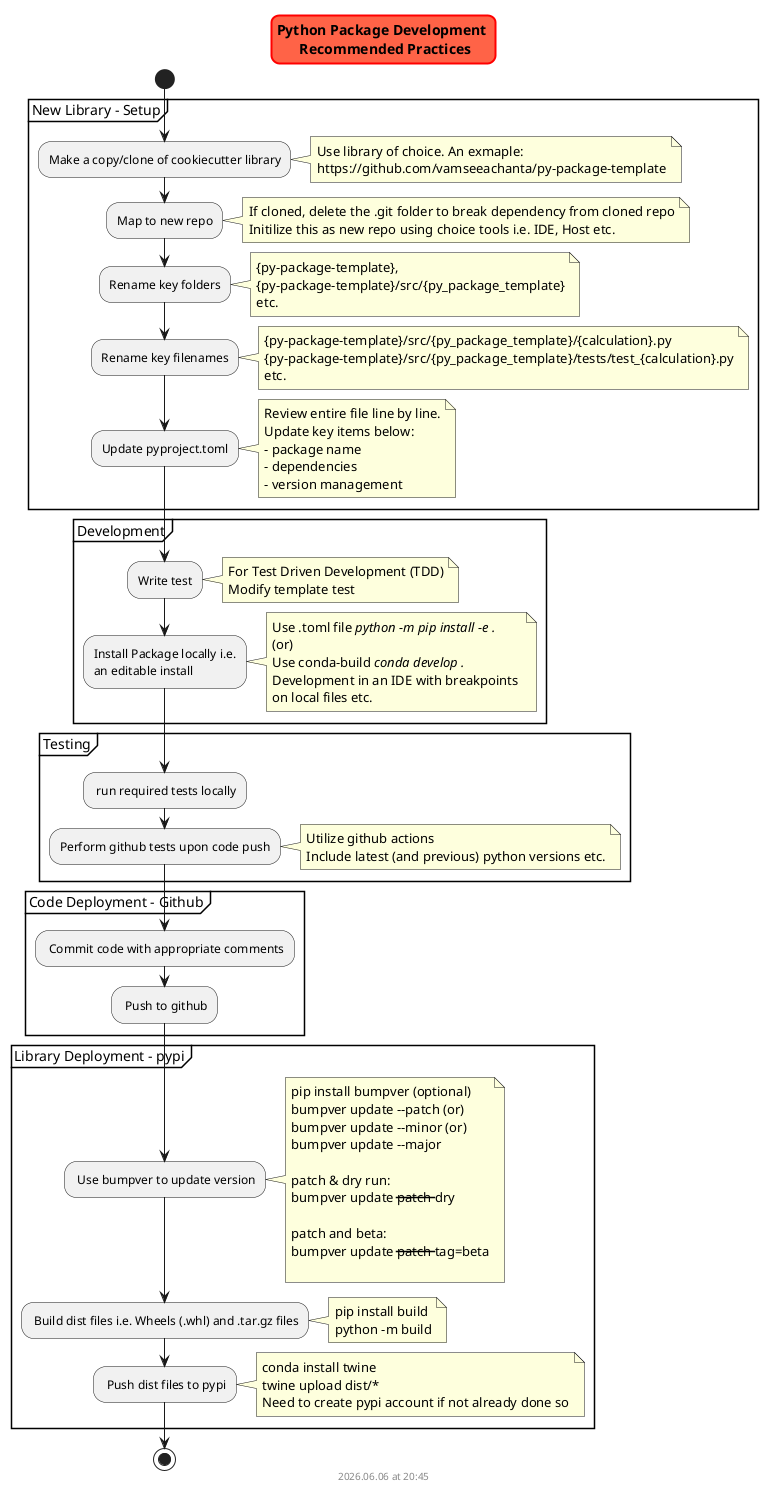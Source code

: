 @startuml package_development
skinparam titleBorderRoundCorner 15
skinparam titleBorderThickness 2
skinparam titleBorderColor red
skinparam titleBackgroundColor Tomato

title Python Package Development \n Recommended Practices

start

    partition "New Library - Setup" {


        :Make a copy/clone of cookiecutter library;
            note right
                Use library of choice. An exmaple:
                https://github.com/vamseeachanta/py-package-template
            end note

        :Map to new repo;
            note right
                If cloned, delete the .git folder to break dependency from cloned repo
                Initilize this as new repo using choice tools i.e. IDE, Host etc.
            end note

        :Rename key folders;
            note right
                {py-package-template}, 
                {py-package-template}/src/{py_package_template}
                etc.
            end note

        :Rename key filenames;
            note right
                {py-package-template}/src/{py_package_template}/{calculation}.py
                {py-package-template}/src/{py_package_template}/tests/test_{calculation}.py
                etc.
            end note

        :Update pyproject.toml;
            note right
                Review entire file line by line.
                Update key items below:
                - package name
                - dependencies
                - version management
            end note
    }

    partition "Development" {
    :Write test;
        note right
            For Test Driven Development (TDD)
            Modify template test
        end note
    :Install Package locally i.e.
    an editable install;
        note right
            Use .toml file //python -m pip install -e .//
            (or)
            Use conda-build //conda develop .//
            Development in an IDE with breakpoints 
            on local files etc.
        end note
    }

    partition "Testing" {
    : run required tests locally;

    :Perform github tests upon code push;
        note right
            Utilize github actions
            Include latest (and previous) python versions etc.
        end note
    }


    partition "Code Deployment - Github" {

    : Commit code with appropriate comments;
    : Push to github;

    }

    partition "Library Deployment - pypi" {
    : Use bumpver to update version;
        note right
            pip install bumpver (optional)
            bumpver update --patch (or)
            bumpver update --minor (or)
            bumpver update --major

            patch & dry run:
            bumpver update --patch --dry

            patch and beta:
            bumpver update --patch --tag=beta

        end note
    : Build dist files i.e. Wheels (.whl) and .tar.gz files;
        note right
            pip install build
            python -m build
        end note
    : Push dist files to pypi;
        note right
            conda install twine
            twine upload dist/*
            Need to create pypi account if not already done so
        end note
    }

stop

footer
%date("yyyy.MM.dd' at 'HH:mm")
%filename()
end footer

@enduml